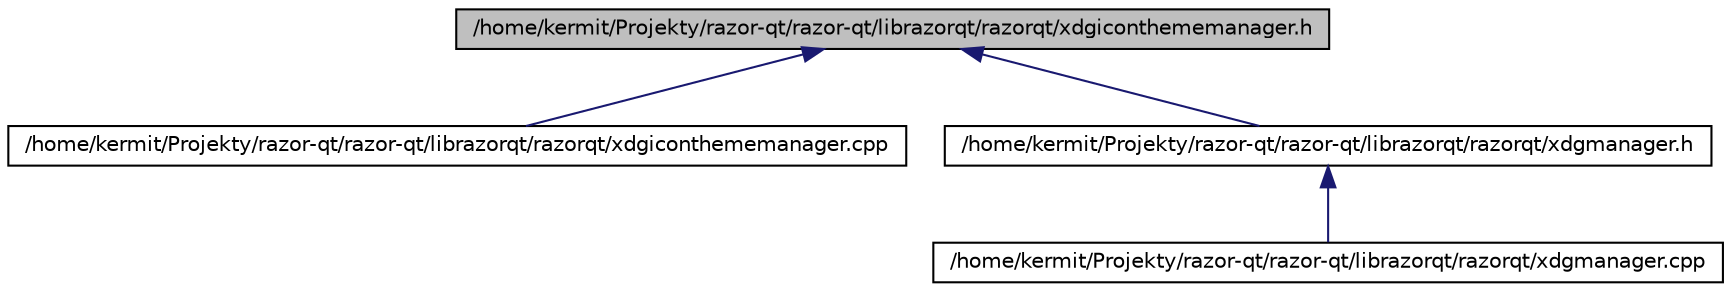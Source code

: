 digraph G
{
  edge [fontname="Helvetica",fontsize="10",labelfontname="Helvetica",labelfontsize="10"];
  node [fontname="Helvetica",fontsize="10",shape=record];
  Node1 [label="/home/kermit/Projekty/razor-qt/razor-qt/librazorqt/razorqt/xdgiconthememanager.h",height=0.2,width=0.4,color="black", fillcolor="grey75", style="filled" fontcolor="black"];
  Node1 -> Node2 [dir=back,color="midnightblue",fontsize="10",style="solid",fontname="Helvetica"];
  Node2 [label="/home/kermit/Projekty/razor-qt/razor-qt/librazorqt/razorqt/xdgiconthememanager.cpp",height=0.2,width=0.4,color="black", fillcolor="white", style="filled",URL="$xdgiconthememanager_8cpp.html",tooltip="Implements the class Xdgiconthemefile."];
  Node1 -> Node3 [dir=back,color="midnightblue",fontsize="10",style="solid",fontname="Helvetica"];
  Node3 [label="/home/kermit/Projekty/razor-qt/razor-qt/librazorqt/razorqt/xdgmanager.h",height=0.2,width=0.4,color="black", fillcolor="white", style="filled",URL="$xdgmanager_8h.html",tooltip="Declares the class &quot;Xdgmanager.h&quot;."];
  Node3 -> Node4 [dir=back,color="midnightblue",fontsize="10",style="solid",fontname="Helvetica"];
  Node4 [label="/home/kermit/Projekty/razor-qt/razor-qt/librazorqt/razorqt/xdgmanager.cpp",height=0.2,width=0.4,color="black", fillcolor="white", style="filled",URL="$xdgmanager_8cpp.html",tooltip="Implements the class &quot;Xdgmanager.h&quot;."];
}
